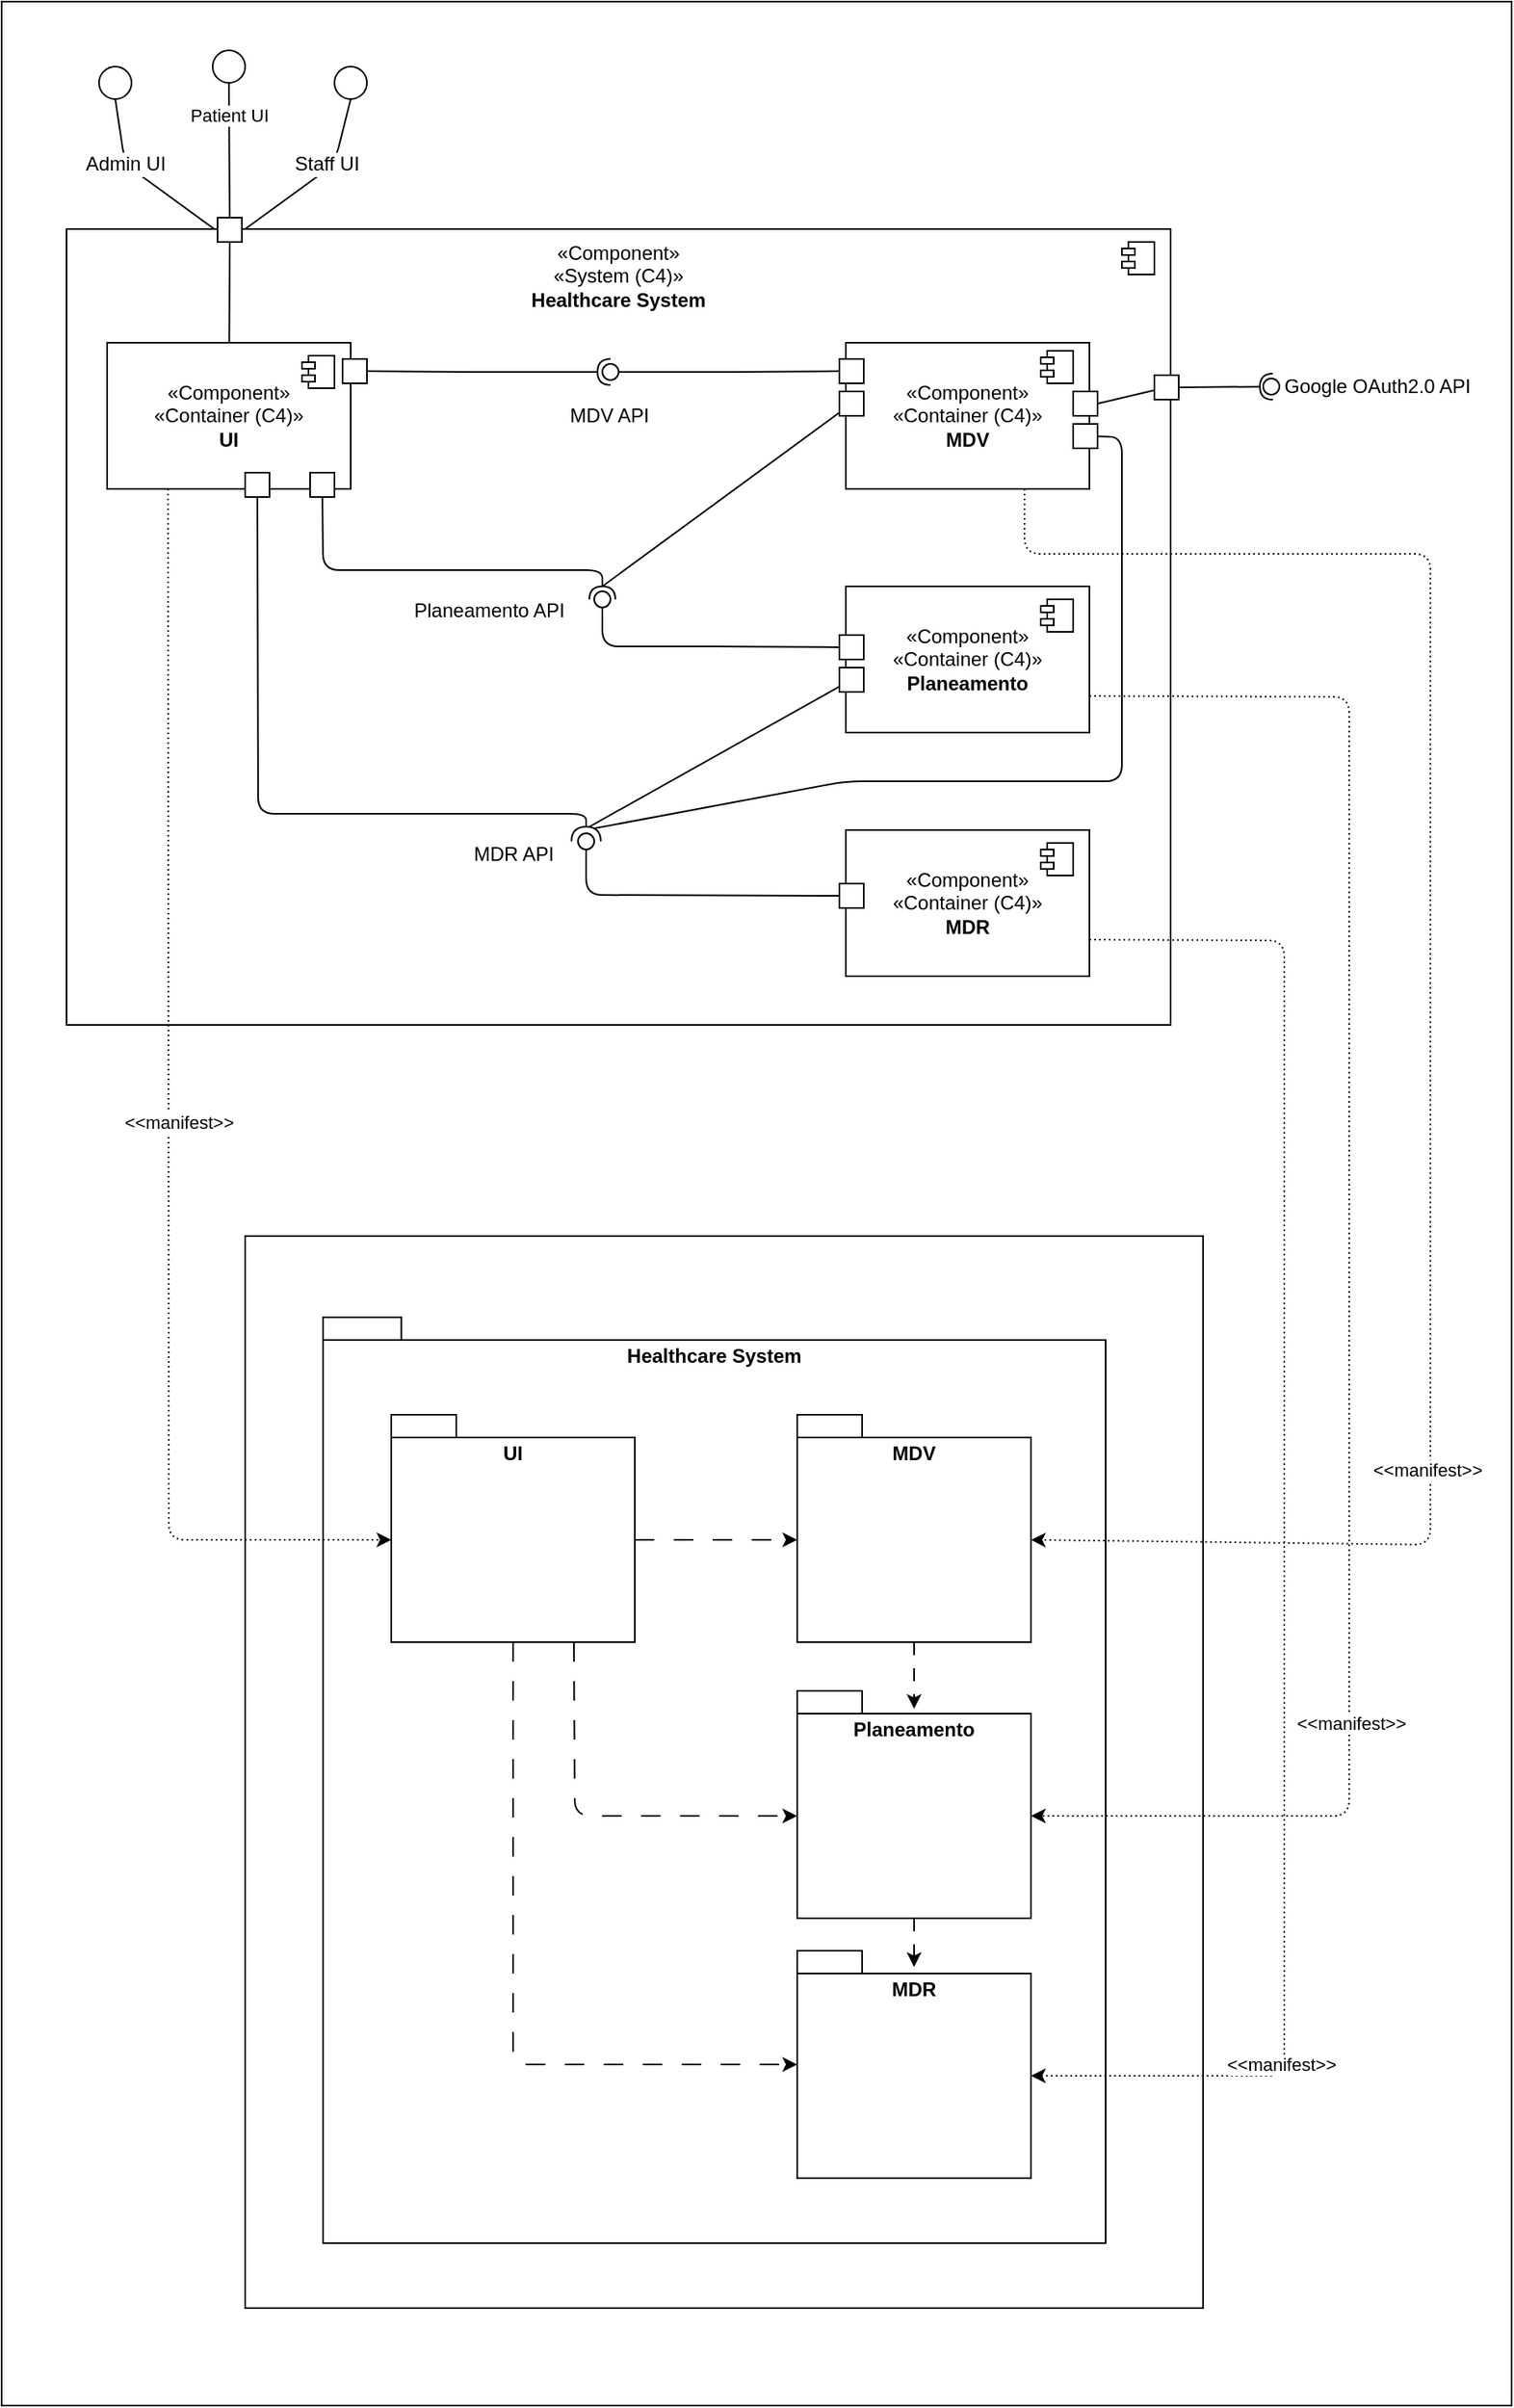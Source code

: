 <mxfile scale="1" border="10">
    <diagram name="Página-1" id="DsXTSRM2CRbVoGrTXbLG">
        <mxGraphModel dx="1216" dy="2208" grid="1" gridSize="10" guides="1" tooltips="1" connect="1" arrows="1" fold="1" page="1" pageScale="1" pageWidth="827" pageHeight="1169" math="0" shadow="0">
            <root>
                <mxCell id="0"/>
                <mxCell id="81" value="back" parent="0"/>
                <mxCell id="82" value="" style="rounded=0;whiteSpace=wrap;html=1;fillColor=default;" parent="81" vertex="1">
                    <mxGeometry x="40" y="-30" width="930" height="1480" as="geometry"/>
                </mxCell>
                <mxCell id="125" value="" style="rounded=0;whiteSpace=wrap;html=1;" vertex="1" parent="81">
                    <mxGeometry x="190" y="730" width="590" height="660" as="geometry"/>
                </mxCell>
                <mxCell id="126" value="Healthcare System" style="shape=folder;fontStyle=1;spacingTop=10;tabWidth=40;tabHeight=14;tabPosition=left;html=1;whiteSpace=wrap;align=center;verticalAlign=top;" vertex="1" parent="81">
                    <mxGeometry x="238" y="780" width="482" height="570" as="geometry"/>
                </mxCell>
                <mxCell id="127" value="MDR" style="shape=folder;fontStyle=1;spacingTop=10;tabWidth=40;tabHeight=14;tabPosition=left;html=1;whiteSpace=wrap;verticalAlign=top;" vertex="1" parent="81">
                    <mxGeometry x="530" y="1170" width="144" height="140" as="geometry"/>
                </mxCell>
                <mxCell id="128" style="edgeStyle=none;html=1;dashed=1;dashPattern=12 12;" edge="1" parent="81" source="131" target="127">
                    <mxGeometry relative="1" as="geometry">
                        <Array as="points">
                            <mxPoint x="355" y="1240"/>
                        </Array>
                    </mxGeometry>
                </mxCell>
                <mxCell id="129" style="edgeStyle=none;html=1;entryX=0;entryY=0;entryDx=0;entryDy=77;entryPerimeter=0;exitX=0;exitY=0;exitDx=150;exitDy=77;exitPerimeter=0;strokeColor=default;dashed=1;dashPattern=12 12;" edge="1" parent="81" source="131" target="135">
                    <mxGeometry relative="1" as="geometry">
                        <Array as="points"/>
                    </mxGeometry>
                </mxCell>
                <mxCell id="130" style="edgeStyle=none;html=1;entryX=0;entryY=0;entryDx=0;entryDy=77;entryPerimeter=0;exitX=0.75;exitY=1;exitDx=0;exitDy=0;exitPerimeter=0;dashed=1;dashPattern=12 12;" edge="1" parent="81" source="131" target="133">
                    <mxGeometry relative="1" as="geometry">
                        <Array as="points">
                            <mxPoint x="393" y="1087"/>
                        </Array>
                    </mxGeometry>
                </mxCell>
                <mxCell id="131" value="UI" style="shape=folder;fontStyle=1;spacingTop=10;tabWidth=40;tabHeight=14;tabPosition=left;html=1;whiteSpace=wrap;verticalAlign=top;" vertex="1" parent="81">
                    <mxGeometry x="280" y="840" width="150" height="140" as="geometry"/>
                </mxCell>
                <mxCell id="132" style="edgeStyle=none;html=1;exitX=0.5;exitY=1;exitDx=0;exitDy=0;exitPerimeter=0;dashed=1;dashPattern=8 8;" edge="1" parent="81" source="133">
                    <mxGeometry relative="1" as="geometry">
                        <mxPoint x="602" y="1180" as="targetPoint"/>
                    </mxGeometry>
                </mxCell>
                <mxCell id="133" value="Planeamento" style="shape=folder;fontStyle=1;spacingTop=10;tabWidth=40;tabHeight=14;tabPosition=left;html=1;whiteSpace=wrap;verticalAlign=top;" vertex="1" parent="81">
                    <mxGeometry x="530" y="1010" width="144" height="140" as="geometry"/>
                </mxCell>
                <mxCell id="134" style="edgeStyle=none;html=1;exitX=0.5;exitY=1;exitDx=0;exitDy=0;exitPerimeter=0;entryX=0.5;entryY=0.079;entryDx=0;entryDy=0;entryPerimeter=0;dashed=1;dashPattern=8 8;" edge="1" parent="81" source="135" target="133">
                    <mxGeometry relative="1" as="geometry"/>
                </mxCell>
                <mxCell id="135" value="MDV" style="shape=folder;fontStyle=1;spacingTop=10;tabWidth=40;tabHeight=14;tabPosition=left;html=1;whiteSpace=wrap;verticalAlign=top;" vertex="1" parent="81">
                    <mxGeometry x="530" y="840" width="144" height="140" as="geometry"/>
                </mxCell>
                <mxCell id="59" value="Box" parent="0"/>
                <mxCell id="60" value="" style="group" parent="59" vertex="1" connectable="0">
                    <mxGeometry x="80" y="110" width="680" height="500" as="geometry"/>
                </mxCell>
                <mxCell id="61" value="«Component»&lt;br&gt;«System (C4)»&lt;br&gt;&lt;b&gt;Healthcare System&lt;br&gt;&lt;br&gt;&lt;br&gt;&lt;br&gt;&lt;br&gt;&lt;br&gt;&lt;br&gt;&lt;br&gt;&lt;br&gt;&lt;br&gt;&lt;br&gt;&lt;br&gt;&lt;br&gt;&lt;br&gt;&lt;br&gt;&lt;br&gt;&lt;br&gt;&lt;br&gt;&lt;br&gt;&lt;br&gt;&lt;br&gt;&lt;br&gt;&lt;br&gt;&lt;br&gt;&lt;br&gt;&lt;br&gt;&lt;br&gt;&lt;br&gt;&lt;br&gt;&lt;br&gt;&lt;br&gt;&lt;/b&gt;" style="html=1;dropTarget=0;whiteSpace=wrap;" parent="60" vertex="1">
                    <mxGeometry width="680" height="490" as="geometry"/>
                </mxCell>
                <mxCell id="62" value="" style="shape=module;jettyWidth=8;jettyHeight=4;" parent="61" vertex="1">
                    <mxGeometry x="1" width="20" height="20" relative="1" as="geometry">
                        <mxPoint x="-30" y="8" as="offset"/>
                    </mxGeometry>
                </mxCell>
                <mxCell id="66" value="MDV API" style="text;html=1;align=center;verticalAlign=middle;resizable=0;points=[];autosize=1;strokeColor=none;fillColor=none;" parent="60" vertex="1">
                    <mxGeometry x="299" y="100" width="70" height="30" as="geometry"/>
                </mxCell>
                <mxCell id="67" value="MDR API" style="text;html=1;align=center;verticalAlign=middle;resizable=0;points=[];autosize=1;strokeColor=none;fillColor=none;" parent="60" vertex="1">
                    <mxGeometry x="240" y="370" width="70" height="30" as="geometry"/>
                </mxCell>
                <mxCell id="68" value="Planeamento API" style="text;html=1;align=center;verticalAlign=middle;resizable=0;points=[];autosize=1;strokeColor=none;fillColor=none;" parent="60" vertex="1">
                    <mxGeometry x="200" y="220" width="120" height="30" as="geometry"/>
                </mxCell>
                <mxCell id="33" value="" style="group" parent="60" vertex="1" connectable="0">
                    <mxGeometry x="480" y="370" width="160" height="90" as="geometry"/>
                </mxCell>
                <mxCell id="34" value="«Component»&lt;br&gt;«Container (C4)»&lt;br&gt;&lt;b&gt;MDR&lt;/b&gt;" style="html=1;dropTarget=0;whiteSpace=wrap;" parent="33" vertex="1">
                    <mxGeometry width="150" height="90" as="geometry"/>
                </mxCell>
                <mxCell id="35" value="" style="shape=module;jettyWidth=8;jettyHeight=4;" parent="34" vertex="1">
                    <mxGeometry x="1" width="20" height="20" relative="1" as="geometry">
                        <mxPoint x="-30" y="8" as="offset"/>
                    </mxGeometry>
                </mxCell>
                <mxCell id="124" style="edgeStyle=none;rounded=1;html=1;entryX=1;entryY=0.5;entryDx=0;entryDy=0;endArrow=none;endFill=0;" parent="60" source="SgMYtQdj60WmwbU-RyWu-5" target="122" edge="1">
                    <mxGeometry relative="1" as="geometry"/>
                </mxCell>
                <mxCell id="SgMYtQdj60WmwbU-RyWu-5" value="" style="whiteSpace=wrap;html=1;aspect=fixed;" parent="60" vertex="1">
                    <mxGeometry x="670" y="90" width="15" height="15" as="geometry"/>
                </mxCell>
                <mxCell id="28" value="" style="group" parent="60" vertex="1" connectable="0">
                    <mxGeometry x="480" y="70" width="160" height="90" as="geometry"/>
                </mxCell>
                <mxCell id="29" value="«Component»&lt;br&gt;«Container (C4)»&lt;br&gt;&lt;b&gt;MDV&lt;/b&gt;" style="html=1;dropTarget=0;whiteSpace=wrap;" parent="28" vertex="1">
                    <mxGeometry width="150" height="90" as="geometry"/>
                </mxCell>
                <mxCell id="31" value="" style="whiteSpace=wrap;html=1;aspect=fixed;" parent="28" vertex="1">
                    <mxGeometry x="-4" y="10" width="15" height="15" as="geometry"/>
                </mxCell>
                <mxCell id="32" value="" style="whiteSpace=wrap;html=1;aspect=fixed;" parent="28" vertex="1">
                    <mxGeometry x="140" y="50" width="15" height="15" as="geometry"/>
                </mxCell>
                <mxCell id="75" value="" style="whiteSpace=wrap;html=1;aspect=fixed;" parent="28" vertex="1">
                    <mxGeometry x="-4" y="30" width="15" height="15" as="geometry"/>
                </mxCell>
                <mxCell id="122" value="" style="whiteSpace=wrap;html=1;aspect=fixed;" parent="28" vertex="1">
                    <mxGeometry x="140" y="30" width="15" height="15" as="geometry"/>
                </mxCell>
                <mxCell id="30" value="" style="shape=module;jettyWidth=8;jettyHeight=4;" parent="28" vertex="1">
                    <mxGeometry x="1" width="20" height="20" relative="1" as="geometry">
                        <mxPoint x="-40" y="5" as="offset"/>
                    </mxGeometry>
                </mxCell>
                <mxCell id="77" style="edgeStyle=none;jumpSize=6;html=1;strokeWidth=1;endArrow=none;endFill=0;startSize=6;endSize=6;" parent="60" source="75" edge="1">
                    <mxGeometry relative="1" as="geometry">
                        <mxPoint x="330" y="220" as="targetPoint"/>
                    </mxGeometry>
                </mxCell>
                <mxCell id="11" value="" style="group" parent="60" vertex="1" connectable="0">
                    <mxGeometry x="480" y="220" width="160" height="90" as="geometry"/>
                </mxCell>
                <mxCell id="12" value="«Component»&lt;br&gt;«Container (C4)»&lt;br&gt;&lt;b&gt;Planeamento&lt;/b&gt;" style="html=1;dropTarget=0;whiteSpace=wrap;" parent="11" vertex="1">
                    <mxGeometry width="150" height="90" as="geometry"/>
                </mxCell>
                <mxCell id="13" value="" style="shape=module;jettyWidth=8;jettyHeight=4;" parent="12" vertex="1">
                    <mxGeometry x="1" width="20" height="20" relative="1" as="geometry">
                        <mxPoint x="-30" y="8" as="offset"/>
                    </mxGeometry>
                </mxCell>
                <mxCell id="15" value="" style="whiteSpace=wrap;html=1;aspect=fixed;" parent="11" vertex="1">
                    <mxGeometry x="-4" y="30" width="15" height="15" as="geometry"/>
                </mxCell>
                <mxCell id="79" value="" style="whiteSpace=wrap;html=1;aspect=fixed;" parent="11" vertex="1">
                    <mxGeometry x="-4" y="50" width="15" height="15" as="geometry"/>
                </mxCell>
                <mxCell id="86" value="Admin UI" style="edgeStyle=none;html=1;entryX=0.5;entryY=1;entryDx=0;entryDy=0;fontSize=12;endArrow=none;endFill=0;exitX=0;exitY=0.5;exitDx=0;exitDy=0;" parent="59" edge="1">
                    <mxGeometry x="0.254" relative="1" as="geometry">
                        <mxPoint x="171" y="110" as="sourcePoint"/>
                        <mxPoint x="110" y="30" as="targetPoint"/>
                        <Array as="points">
                            <mxPoint x="116" y="70"/>
                        </Array>
                        <mxPoint as="offset"/>
                    </mxGeometry>
                </mxCell>
                <mxCell id="87" value="Staff UI" style="edgeStyle=none;html=1;entryX=0.5;entryY=1;entryDx=0;entryDy=0;fontSize=12;endArrow=none;endFill=0;exitX=1;exitY=0.5;exitDx=0;exitDy=0;" parent="59" target="91" edge="1">
                    <mxGeometry x="0.171" y="3" relative="1" as="geometry">
                        <mxPoint x="190" y="110" as="sourcePoint"/>
                        <mxPoint x="255" y="30" as="targetPoint"/>
                        <Array as="points">
                            <mxPoint x="245" y="70"/>
                        </Array>
                        <mxPoint as="offset"/>
                    </mxGeometry>
                </mxCell>
                <mxCell id="88" value="&lt;div&gt;&lt;br&gt;&lt;/div&gt;&lt;div&gt;&lt;br&gt;&lt;/div&gt;&lt;div&gt;&lt;br&gt;&lt;br&gt;&lt;/div&gt;" style="ellipse;whiteSpace=wrap;html=1;aspect=fixed;" parent="59" vertex="1">
                    <mxGeometry x="100" y="10" width="20" height="20" as="geometry"/>
                </mxCell>
                <mxCell id="89" value="&lt;div&gt;&lt;br&gt;&lt;/div&gt;&lt;div&gt;&lt;br&gt;&lt;/div&gt;&lt;div&gt;&lt;br&gt;&lt;br&gt;&lt;/div&gt;" style="ellipse;whiteSpace=wrap;html=1;aspect=fixed;" parent="59" vertex="1">
                    <mxGeometry x="170" width="20" height="20" as="geometry"/>
                </mxCell>
                <mxCell id="91" value="&lt;div&gt;&lt;br&gt;&lt;/div&gt;&lt;div&gt;&lt;br&gt;&lt;/div&gt;&lt;div&gt;&lt;br&gt;&lt;br&gt;&lt;/div&gt;" style="ellipse;whiteSpace=wrap;html=1;aspect=fixed;" parent="59" vertex="1">
                    <mxGeometry x="245" y="10" width="20" height="20" as="geometry"/>
                </mxCell>
                <mxCell id="92" value="Patient UI" style="edgeStyle=none;html=1;entryX=0.5;entryY=1;entryDx=0;entryDy=0;endArrow=none;endFill=0;" parent="59" source="SgMYtQdj60WmwbU-RyWu-6" target="89" edge="1">
                    <mxGeometry x="0.518" relative="1" as="geometry">
                        <mxPoint as="offset"/>
                    </mxGeometry>
                </mxCell>
                <mxCell id="93" value="Google OAuth2.0 API" style="text;html=1;align=center;verticalAlign=middle;resizable=0;points=[];autosize=1;strokeColor=none;fillColor=none;" parent="59" vertex="1">
                    <mxGeometry x="817" y="192" width="140" height="30" as="geometry"/>
                </mxCell>
                <mxCell id="99" value="" style="ellipse;whiteSpace=wrap;html=1;aspect=fixed;" parent="59" vertex="1">
                    <mxGeometry x="817" y="202" width="10" height="10" as="geometry"/>
                </mxCell>
                <mxCell id="1" parent="0"/>
                <mxCell id="SgMYtQdj60WmwbU-RyWu-4" value="" style="ellipse;whiteSpace=wrap;html=1;align=center;aspect=fixed;fillColor=none;strokeColor=none;resizable=0;perimeter=centerPerimeter;rotatable=0;allowArrows=0;points=[];outlineConnect=1;" parent="1" vertex="1">
                    <mxGeometry x="125" y="220" width="10" height="10" as="geometry"/>
                </mxCell>
                <mxCell id="70" style="edgeStyle=none;jumpSize=6;html=1;strokeWidth=1;endArrow=halfCircle;endFill=0;startSize=6;endSize=6;exitX=1;exitY=0.5;exitDx=0;exitDy=0;" parent="1" source="SgMYtQdj60WmwbU-RyWu-5" edge="1">
                    <mxGeometry relative="1" as="geometry">
                        <mxPoint x="823" y="207" as="targetPoint"/>
                        <mxPoint x="822" y="-210" as="sourcePoint"/>
                    </mxGeometry>
                </mxCell>
                <mxCell id="SgMYtQdj60WmwbU-RyWu-6" value="" style="whiteSpace=wrap;html=1;aspect=fixed;" parent="1" vertex="1">
                    <mxGeometry x="173" y="103" width="15" height="15" as="geometry"/>
                </mxCell>
                <mxCell id="SgMYtQdj60WmwbU-RyWu-14" value="" style="endArrow=none;html=1;rounded=0;entryX=0.5;entryY=1;entryDx=0;entryDy=0;" parent="1" source="SgMYtQdj60WmwbU-RyWu-10" target="SgMYtQdj60WmwbU-RyWu-6" edge="1">
                    <mxGeometry width="50" height="50" relative="1" as="geometry">
                        <mxPoint x="180" y="160" as="sourcePoint"/>
                        <mxPoint x="230" y="110" as="targetPoint"/>
                    </mxGeometry>
                </mxCell>
                <mxCell id="10" value="" style="group" parent="1" vertex="1" connectable="0">
                    <mxGeometry x="105" y="180" width="160" height="95" as="geometry"/>
                </mxCell>
                <mxCell id="SgMYtQdj60WmwbU-RyWu-10" value="«Component»&lt;br&gt;«Container (C4)»&lt;br&gt;&lt;b&gt;UI&lt;/b&gt;" style="html=1;dropTarget=0;whiteSpace=wrap;" parent="10" vertex="1">
                    <mxGeometry width="150" height="90" as="geometry"/>
                </mxCell>
                <mxCell id="SgMYtQdj60WmwbU-RyWu-11" value="" style="shape=module;jettyWidth=8;jettyHeight=4;" parent="SgMYtQdj60WmwbU-RyWu-10" vertex="1">
                    <mxGeometry x="1" width="20" height="20" relative="1" as="geometry">
                        <mxPoint x="-30" y="8" as="offset"/>
                    </mxGeometry>
                </mxCell>
                <mxCell id="4" value="" style="whiteSpace=wrap;html=1;aspect=fixed;" parent="10" vertex="1">
                    <mxGeometry x="145" y="10" width="15" height="15" as="geometry"/>
                </mxCell>
                <mxCell id="18" value="" style="whiteSpace=wrap;html=1;aspect=fixed;" parent="10" vertex="1">
                    <mxGeometry x="125" y="80" width="15" height="15" as="geometry"/>
                </mxCell>
                <mxCell id="26" value="" style="whiteSpace=wrap;html=1;aspect=fixed;" parent="10" vertex="1">
                    <mxGeometry x="85" y="80" width="15" height="15" as="geometry"/>
                </mxCell>
                <mxCell id="16" style="edgeStyle=none;html=1;endArrow=halfCircle;endFill=0;" parent="1" source="4" edge="1">
                    <mxGeometry relative="1" as="geometry">
                        <mxPoint x="415" y="198" as="targetPoint"/>
                        <Array as="points">
                            <mxPoint x="340" y="198"/>
                        </Array>
                    </mxGeometry>
                </mxCell>
                <mxCell id="17" style="edgeStyle=none;html=1;endArrow=oval;endFill=0;jumpSize=6;endSize=10;startSize=6;" parent="1" source="31" edge="1">
                    <mxGeometry relative="1" as="geometry">
                        <mxPoint x="415" y="198" as="targetPoint"/>
                        <Array as="points">
                            <mxPoint x="480" y="198"/>
                        </Array>
                    </mxGeometry>
                </mxCell>
                <mxCell id="38" style="edgeStyle=none;jumpSize=6;html=1;endArrow=halfCircle;endFill=0;startSize=6;endSize=6;" parent="1" source="18" edge="1">
                    <mxGeometry relative="1" as="geometry">
                        <mxPoint x="410" y="338" as="targetPoint"/>
                        <Array as="points">
                            <mxPoint x="238" y="320"/>
                            <mxPoint x="330" y="320"/>
                            <mxPoint x="410" y="320"/>
                            <mxPoint x="410" y="330"/>
                        </Array>
                    </mxGeometry>
                </mxCell>
                <mxCell id="39" style="edgeStyle=none;jumpSize=6;html=1;endArrow=oval;endFill=0;startSize=6;endSize=10;" parent="1" source="15" edge="1">
                    <mxGeometry relative="1" as="geometry">
                        <mxPoint x="410" y="338" as="targetPoint"/>
                        <Array as="points">
                            <mxPoint x="490" y="367"/>
                            <mxPoint x="450" y="367"/>
                            <mxPoint x="410" y="367"/>
                        </Array>
                    </mxGeometry>
                </mxCell>
                <mxCell id="40" style="edgeStyle=none;jumpSize=6;html=1;endArrow=halfCircle;endFill=0;startSize=6;endSize=7;" parent="1" source="26" edge="1">
                    <mxGeometry relative="1" as="geometry">
                        <mxPoint x="400" y="487" as="targetPoint"/>
                        <Array as="points">
                            <mxPoint x="198" y="470"/>
                            <mxPoint x="400" y="470"/>
                        </Array>
                    </mxGeometry>
                </mxCell>
                <mxCell id="41" style="edgeStyle=none;jumpSize=6;html=1;endArrow=oval;endFill=0;startSize=6;endSize=10;exitX=0;exitY=0.5;exitDx=0;exitDy=0;" parent="1" source="36" edge="1">
                    <mxGeometry relative="1" as="geometry">
                        <mxPoint x="400" y="487" as="targetPoint"/>
                        <mxPoint x="550" y="490" as="sourcePoint"/>
                        <Array as="points">
                            <mxPoint x="400" y="520"/>
                        </Array>
                    </mxGeometry>
                </mxCell>
                <mxCell id="46" style="edgeStyle=none;jumpSize=6;html=1;endArrow=none;endFill=0;startSize=6;endSize=6;strokeWidth=1;" parent="1" source="32" edge="1">
                    <mxGeometry relative="1" as="geometry">
                        <mxPoint x="405" y="479" as="targetPoint"/>
                        <Array as="points">
                            <mxPoint x="730" y="238"/>
                            <mxPoint x="730" y="450"/>
                            <mxPoint x="560" y="450"/>
                        </Array>
                    </mxGeometry>
                </mxCell>
                <mxCell id="36" value="" style="whiteSpace=wrap;html=1;aspect=fixed;" parent="1" vertex="1">
                    <mxGeometry x="556" y="513" width="15" height="15" as="geometry"/>
                </mxCell>
                <mxCell id="80" style="edgeStyle=none;jumpSize=6;html=1;strokeWidth=1;endArrow=none;endFill=0;startSize=6;endSize=6;" parent="1" source="79" edge="1">
                    <mxGeometry relative="1" as="geometry">
                        <mxPoint x="402" y="478" as="targetPoint"/>
                    </mxGeometry>
                </mxCell>
                <mxCell id="137" style="edgeStyle=none;html=1;exitX=0.25;exitY=1;exitDx=0;exitDy=0;entryX=0;entryY=0;entryDx=0;entryDy=77;entryPerimeter=0;dashed=1;dashPattern=1 2;" edge="1" parent="1" source="SgMYtQdj60WmwbU-RyWu-10" target="131">
                    <mxGeometry relative="1" as="geometry">
                        <Array as="points">
                            <mxPoint x="143" y="917"/>
                        </Array>
                    </mxGeometry>
                </mxCell>
                <mxCell id="138" value="&amp;lt;&amp;lt;manifest&amp;gt;&amp;gt;" style="edgeLabel;html=1;align=center;verticalAlign=middle;resizable=0;points=[];" vertex="1" connectable="0" parent="137">
                    <mxGeometry x="-0.006" y="6" relative="1" as="geometry">
                        <mxPoint as="offset"/>
                    </mxGeometry>
                </mxCell>
                <mxCell id="139" style="edgeStyle=none;html=1;entryX=0;entryY=0;entryDx=144;entryDy=77;entryPerimeter=0;dashed=1;dashPattern=1 2;" edge="1" parent="1" target="135">
                    <mxGeometry relative="1" as="geometry">
                        <mxPoint x="670" y="270" as="sourcePoint"/>
                        <Array as="points">
                            <mxPoint x="670" y="310"/>
                            <mxPoint x="920" y="310"/>
                            <mxPoint x="920" y="920"/>
                        </Array>
                    </mxGeometry>
                </mxCell>
                <mxCell id="140" value="&amp;lt;&amp;lt;manifest&amp;gt;&amp;gt;" style="edgeLabel;html=1;align=center;verticalAlign=middle;resizable=0;points=[];" vertex="1" connectable="0" parent="139">
                    <mxGeometry x="0.49" y="-2" relative="1" as="geometry">
                        <mxPoint as="offset"/>
                    </mxGeometry>
                </mxCell>
                <mxCell id="141" style="edgeStyle=none;html=1;exitX=1;exitY=0.75;exitDx=0;exitDy=0;entryX=0;entryY=0;entryDx=144;entryDy=77;entryPerimeter=0;dashed=1;dashPattern=1 2;" edge="1" parent="1" source="12" target="133">
                    <mxGeometry relative="1" as="geometry">
                        <Array as="points">
                            <mxPoint x="870" y="398"/>
                            <mxPoint x="870" y="1087"/>
                        </Array>
                    </mxGeometry>
                </mxCell>
                <mxCell id="142" value="&amp;lt;&amp;lt;manifest&amp;gt;&amp;gt;" style="edgeLabel;html=1;align=center;verticalAlign=middle;resizable=0;points=[];" vertex="1" connectable="0" parent="141">
                    <mxGeometry x="0.516" y="1" relative="1" as="geometry">
                        <mxPoint as="offset"/>
                    </mxGeometry>
                </mxCell>
                <mxCell id="143" style="edgeStyle=none;html=1;exitX=1;exitY=0.75;exitDx=0;exitDy=0;entryX=0;entryY=0;entryDx=144;entryDy=77;entryPerimeter=0;dashed=1;dashPattern=1 2;" edge="1" parent="1" source="34" target="127">
                    <mxGeometry relative="1" as="geometry">
                        <Array as="points">
                            <mxPoint x="830" y="548"/>
                            <mxPoint x="830" y="1247"/>
                        </Array>
                    </mxGeometry>
                </mxCell>
                <mxCell id="144" value="&amp;lt;&amp;lt;manifest&amp;gt;&amp;gt;" style="edgeLabel;html=1;align=center;verticalAlign=middle;resizable=0;points=[];" vertex="1" connectable="0" parent="143">
                    <mxGeometry x="0.665" y="-2" relative="1" as="geometry">
                        <mxPoint as="offset"/>
                    </mxGeometry>
                </mxCell>
            </root>
        </mxGraphModel>
    </diagram>
</mxfile>